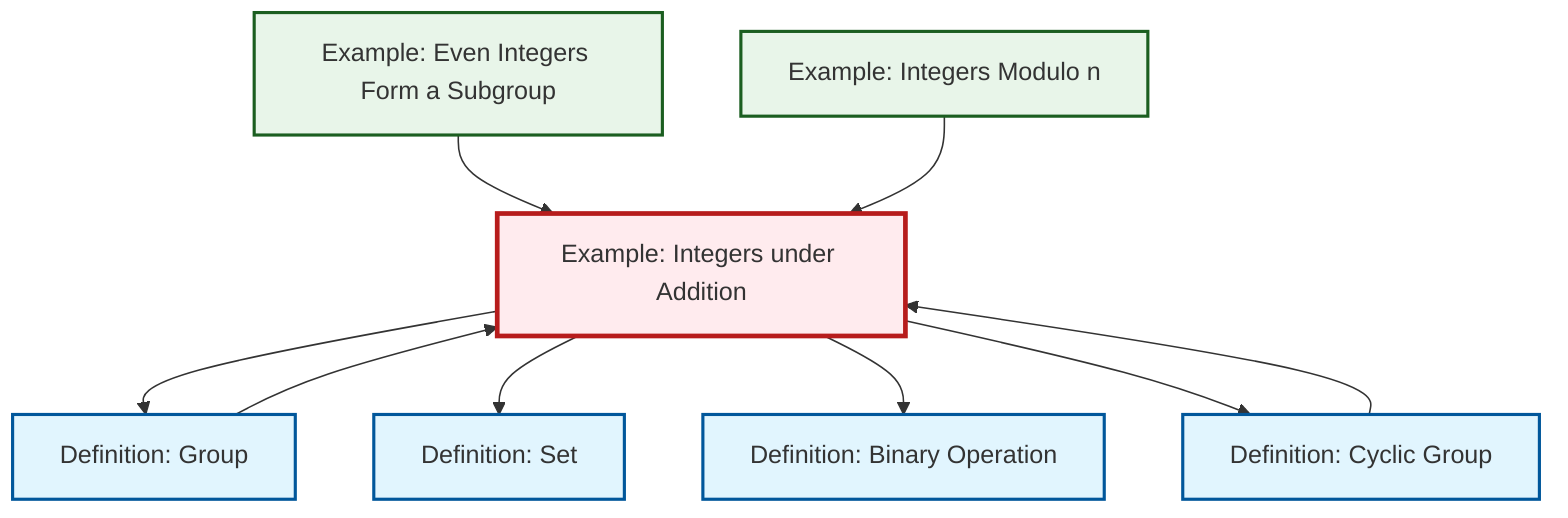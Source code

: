 graph TD
    classDef definition fill:#e1f5fe,stroke:#01579b,stroke-width:2px
    classDef theorem fill:#f3e5f5,stroke:#4a148c,stroke-width:2px
    classDef axiom fill:#fff3e0,stroke:#e65100,stroke-width:2px
    classDef example fill:#e8f5e9,stroke:#1b5e20,stroke-width:2px
    classDef current fill:#ffebee,stroke:#b71c1c,stroke-width:3px
    def-set["Definition: Set"]:::definition
    ex-quotient-integers-mod-n["Example: Integers Modulo n"]:::example
    def-group["Definition: Group"]:::definition
    def-binary-operation["Definition: Binary Operation"]:::definition
    ex-integers-addition["Example: Integers under Addition"]:::example
    ex-even-integers-subgroup["Example: Even Integers Form a Subgroup"]:::example
    def-cyclic-group["Definition: Cyclic Group"]:::definition
    ex-integers-addition --> def-group
    ex-even-integers-subgroup --> ex-integers-addition
    ex-integers-addition --> def-set
    def-cyclic-group --> ex-integers-addition
    ex-integers-addition --> def-binary-operation
    def-group --> ex-integers-addition
    ex-integers-addition --> def-cyclic-group
    ex-quotient-integers-mod-n --> ex-integers-addition
    class ex-integers-addition current